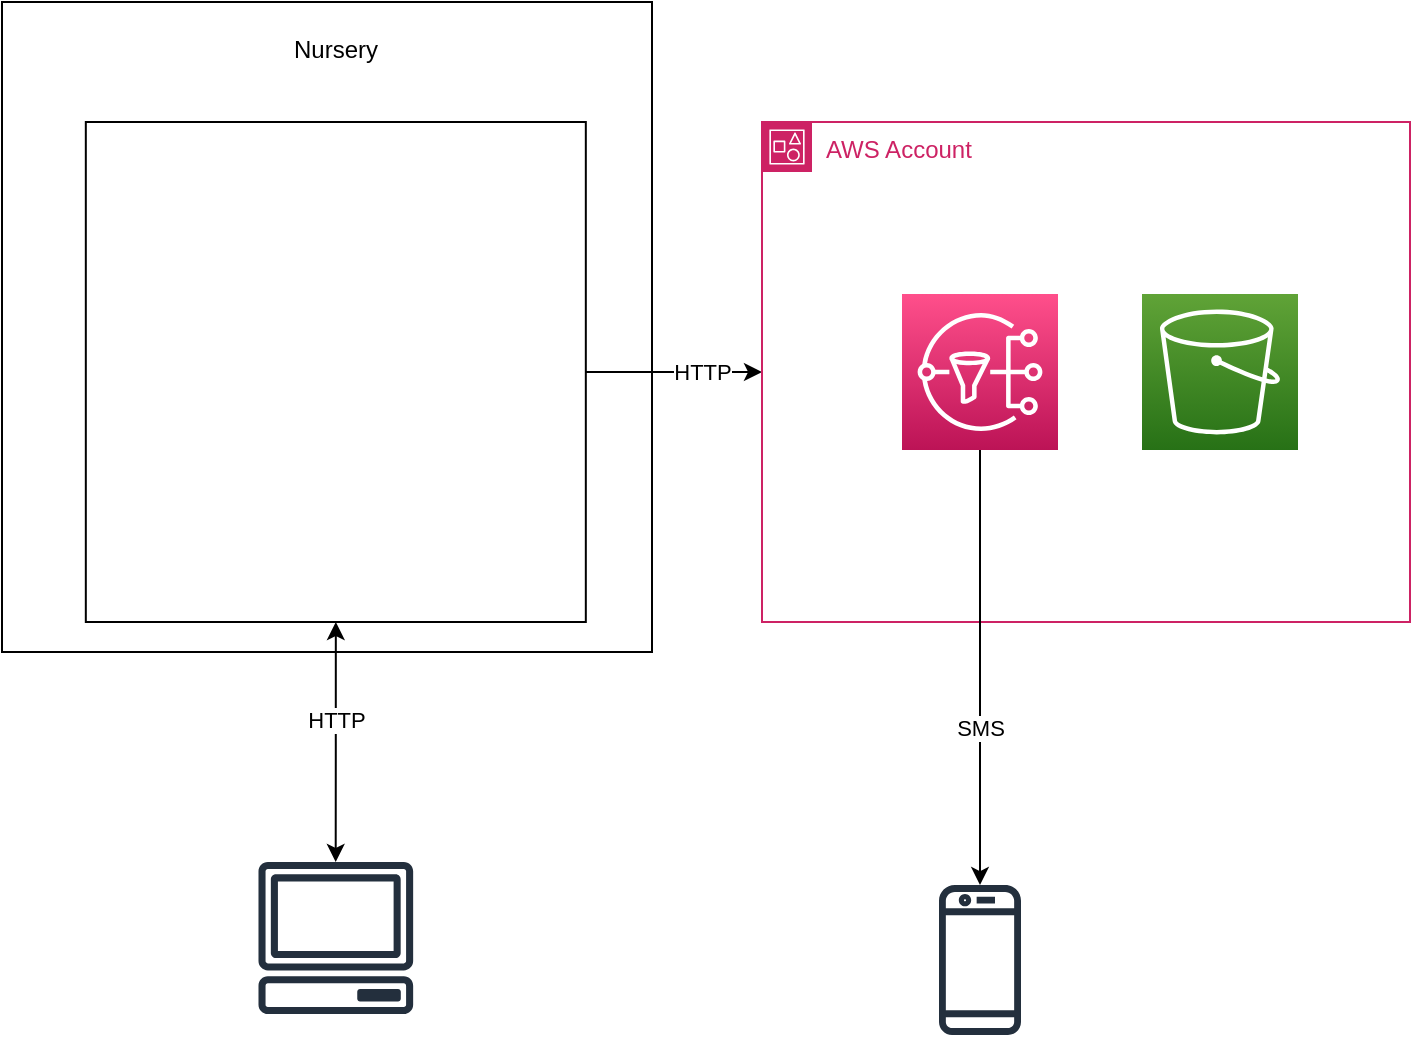 <mxfile version="17.4.2" type="device"><diagram name="Page-1" id="Rg2ef7j4I006cK3u15xZ"><mxGraphModel dx="1346" dy="997" grid="1" gridSize="10" guides="1" tooltips="1" connect="1" arrows="1" fold="1" page="1" pageScale="1" pageWidth="850" pageHeight="1100" math="0" shadow="0"><root><mxCell id="0"/><mxCell id="1" parent="0"/><mxCell id="B-lP3qX-0WIYpKfSyfge-1" value="" style="whiteSpace=wrap;html=1;aspect=fixed;" parent="1" vertex="1"><mxGeometry x="130" y="250" width="325" height="325" as="geometry"/></mxCell><mxCell id="B-lP3qX-0WIYpKfSyfge-11" style="edgeStyle=orthogonalEdgeStyle;rounded=0;orthogonalLoop=1;jettySize=auto;html=1;exitX=0.5;exitY=1;exitDx=0;exitDy=0;strokeColor=default;startArrow=classic;startFill=1;" parent="1" source="B-lP3qX-0WIYpKfSyfge-3" target="B-lP3qX-0WIYpKfSyfge-10" edge="1"><mxGeometry relative="1" as="geometry"/></mxCell><mxCell id="B-lP3qX-0WIYpKfSyfge-15" value="HTTP" style="edgeLabel;html=1;align=center;verticalAlign=middle;resizable=0;points=[];" parent="B-lP3qX-0WIYpKfSyfge-11" vertex="1" connectable="0"><mxGeometry x="-0.228" y="2" relative="1" as="geometry"><mxPoint x="-2" y="2" as="offset"/></mxGeometry></mxCell><mxCell id="B-lP3qX-0WIYpKfSyfge-13" style="edgeStyle=orthogonalEdgeStyle;rounded=0;orthogonalLoop=1;jettySize=auto;html=1;exitX=1;exitY=0.5;exitDx=0;exitDy=0;entryX=0;entryY=0.5;entryDx=0;entryDy=0;" parent="1" source="B-lP3qX-0WIYpKfSyfge-3" target="B-lP3qX-0WIYpKfSyfge-6" edge="1"><mxGeometry relative="1" as="geometry"/></mxCell><mxCell id="B-lP3qX-0WIYpKfSyfge-16" value="HTTP" style="edgeLabel;html=1;align=center;verticalAlign=middle;resizable=0;points=[];" parent="B-lP3qX-0WIYpKfSyfge-13" vertex="1" connectable="0"><mxGeometry x="-0.261" y="-3" relative="1" as="geometry"><mxPoint x="25" y="-3" as="offset"/></mxGeometry></mxCell><mxCell id="B-lP3qX-0WIYpKfSyfge-3" value="" style="whiteSpace=wrap;html=1;aspect=fixed;" parent="1" vertex="1"><mxGeometry x="171.91" y="310" width="250" height="250" as="geometry"/></mxCell><mxCell id="B-lP3qX-0WIYpKfSyfge-2" value="" style="shape=image;verticalLabelPosition=bottom;labelBackgroundColor=default;verticalAlign=top;aspect=fixed;imageAspect=0;image=https://www.raspberrypi.com/app/uploads/2022/02/COLOUR-Raspberry-Pi-Symbol-Registered.png;" parent="1" vertex="1"><mxGeometry x="150.0" y="280" width="51.91" height="52" as="geometry"/></mxCell><mxCell id="B-lP3qX-0WIYpKfSyfge-6" value="AWS Account" style="points=[[0,0],[0.25,0],[0.5,0],[0.75,0],[1,0],[1,0.25],[1,0.5],[1,0.75],[1,1],[0.75,1],[0.5,1],[0.25,1],[0,1],[0,0.75],[0,0.5],[0,0.25]];outlineConnect=0;gradientColor=none;html=1;whiteSpace=wrap;fontSize=12;fontStyle=0;container=1;pointerEvents=0;collapsible=0;recursiveResize=0;shape=mxgraph.aws4.group;grIcon=mxgraph.aws4.group_account;strokeColor=#CD2264;fillColor=none;verticalAlign=top;align=left;spacingLeft=30;fontColor=#CD2264;dashed=0;" parent="1" vertex="1"><mxGeometry x="510" y="310" width="324" height="250" as="geometry"/></mxCell><mxCell id="B-lP3qX-0WIYpKfSyfge-4" value="" style="sketch=0;points=[[0,0,0],[0.25,0,0],[0.5,0,0],[0.75,0,0],[1,0,0],[0,1,0],[0.25,1,0],[0.5,1,0],[0.75,1,0],[1,1,0],[0,0.25,0],[0,0.5,0],[0,0.75,0],[1,0.25,0],[1,0.5,0],[1,0.75,0]];outlineConnect=0;fontColor=#232F3E;gradientColor=#FF4F8B;gradientDirection=north;fillColor=#BC1356;strokeColor=#ffffff;dashed=0;verticalLabelPosition=bottom;verticalAlign=top;align=center;html=1;fontSize=12;fontStyle=0;aspect=fixed;shape=mxgraph.aws4.resourceIcon;resIcon=mxgraph.aws4.sns;" parent="B-lP3qX-0WIYpKfSyfge-6" vertex="1"><mxGeometry x="70" y="86" width="78" height="78" as="geometry"/></mxCell><mxCell id="uV52CfYnZdJlg0v9t9Ua-5" value="" style="sketch=0;points=[[0,0,0],[0.25,0,0],[0.5,0,0],[0.75,0,0],[1,0,0],[0,1,0],[0.25,1,0],[0.5,1,0],[0.75,1,0],[1,1,0],[0,0.25,0],[0,0.5,0],[0,0.75,0],[1,0.25,0],[1,0.5,0],[1,0.75,0]];outlineConnect=0;fontColor=#232F3E;gradientColor=#60A337;gradientDirection=north;fillColor=#277116;strokeColor=#ffffff;dashed=0;verticalLabelPosition=bottom;verticalAlign=top;align=center;html=1;fontSize=12;fontStyle=0;aspect=fixed;shape=mxgraph.aws4.resourceIcon;resIcon=mxgraph.aws4.s3;" vertex="1" parent="B-lP3qX-0WIYpKfSyfge-6"><mxGeometry x="190" y="86" width="78" height="78" as="geometry"/></mxCell><mxCell id="B-lP3qX-0WIYpKfSyfge-7" value="" style="sketch=0;outlineConnect=0;fontColor=#232F3E;gradientColor=none;fillColor=#232F3D;strokeColor=none;dashed=0;verticalLabelPosition=bottom;verticalAlign=top;align=center;html=1;fontSize=12;fontStyle=0;aspect=fixed;pointerEvents=1;shape=mxgraph.aws4.mobile_client;" parent="1" vertex="1"><mxGeometry x="598.5" y="690" width="41" height="78" as="geometry"/></mxCell><mxCell id="B-lP3qX-0WIYpKfSyfge-10" value="" style="sketch=0;outlineConnect=0;fontColor=#232F3E;gradientColor=none;fillColor=#232F3D;strokeColor=none;dashed=0;verticalLabelPosition=bottom;verticalAlign=top;align=center;html=1;fontSize=12;fontStyle=0;aspect=fixed;pointerEvents=1;shape=mxgraph.aws4.client;" parent="1" vertex="1"><mxGeometry x="257.91" y="680" width="78" height="76" as="geometry"/></mxCell><mxCell id="B-lP3qX-0WIYpKfSyfge-12" style="edgeStyle=orthogonalEdgeStyle;rounded=0;orthogonalLoop=1;jettySize=auto;html=1;exitX=0.5;exitY=1;exitDx=0;exitDy=0;exitPerimeter=0;" parent="1" source="B-lP3qX-0WIYpKfSyfge-4" target="B-lP3qX-0WIYpKfSyfge-7" edge="1"><mxGeometry relative="1" as="geometry"/></mxCell><mxCell id="B-lP3qX-0WIYpKfSyfge-17" value="SMS" style="edgeLabel;html=1;align=center;verticalAlign=middle;resizable=0;points=[];" parent="B-lP3qX-0WIYpKfSyfge-12" vertex="1" connectable="0"><mxGeometry x="0.273" relative="1" as="geometry"><mxPoint as="offset"/></mxGeometry></mxCell><mxCell id="uV52CfYnZdJlg0v9t9Ua-1" value="&lt;div&gt;&lt;span style=&quot;font-family: &amp;#34;helvetica&amp;#34;&quot;&gt;Nursery&lt;/span&gt;&lt;/div&gt;" style="text;whiteSpace=wrap;html=1;align=center;" vertex="1" parent="1"><mxGeometry x="246.91" y="260" width="100" height="30" as="geometry"/></mxCell><mxCell id="uV52CfYnZdJlg0v9t9Ua-2" value="" style="shape=image;verticalLabelPosition=bottom;labelBackgroundColor=default;verticalAlign=top;aspect=fixed;imageAspect=0;image=https://www.niagaramarketplace.com/media/catalog/product/cache/8272e5d606ba848a87db29108f4efa34/m/a/marketplace_icons_13_.png;" vertex="1" parent="1"><mxGeometry x="257.91" y="320" width="75" height="75" as="geometry"/></mxCell><mxCell id="uV52CfYnZdJlg0v9t9Ua-3" value="" style="shape=image;verticalLabelPosition=bottom;labelBackgroundColor=default;verticalAlign=top;aspect=fixed;imageAspect=0;image=https://s3.dualstack.us-east-2.amazonaws.com/pythondotorg-assets/media/community/logos/python-logo-only.png;" vertex="1" parent="1"><mxGeometry x="269.68" y="402" width="54.46" height="66" as="geometry"/></mxCell><mxCell id="uV52CfYnZdJlg0v9t9Ua-4" value="" style="shape=image;verticalLabelPosition=bottom;labelBackgroundColor=default;verticalAlign=top;aspect=fixed;imageAspect=0;image=https://static-00.iconduck.com/assets.00/grafana-icon-2048x2048-wqsyt9bl.png;" vertex="1" parent="1"><mxGeometry x="261.91" y="468" width="70" height="70" as="geometry"/></mxCell></root></mxGraphModel></diagram></mxfile>